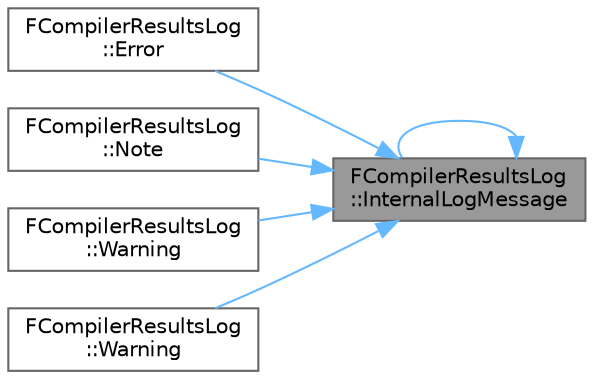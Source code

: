digraph "FCompilerResultsLog::InternalLogMessage"
{
 // INTERACTIVE_SVG=YES
 // LATEX_PDF_SIZE
  bgcolor="transparent";
  edge [fontname=Helvetica,fontsize=10,labelfontname=Helvetica,labelfontsize=10];
  node [fontname=Helvetica,fontsize=10,shape=box,height=0.2,width=0.4];
  rankdir="RL";
  Node1 [id="Node000001",label="FCompilerResultsLog\l::InternalLogMessage",height=0.2,width=0.4,color="gray40", fillcolor="grey60", style="filled", fontcolor="black",tooltip=" "];
  Node1 -> Node2 [id="edge1_Node000001_Node000002",dir="back",color="steelblue1",style="solid",tooltip=" "];
  Node2 [id="Node000002",label="FCompilerResultsLog\l::Error",height=0.2,width=0.4,color="grey40", fillcolor="white", style="filled",URL="$d4/d9d/classFCompilerResultsLog.html#af84eee1acf4822b4412dcae6a117a53b",tooltip="Write an error in to the compiler log."];
  Node1 -> Node1 [id="edge2_Node000001_Node000001",dir="back",color="steelblue1",style="solid",tooltip=" "];
  Node1 -> Node3 [id="edge3_Node000001_Node000003",dir="back",color="steelblue1",style="solid",tooltip=" "];
  Node3 [id="Node000003",label="FCompilerResultsLog\l::Note",height=0.2,width=0.4,color="grey40", fillcolor="white", style="filled",URL="$d4/d9d/classFCompilerResultsLog.html#a78cfa1008aa9bdeab4f6074eef828ba4",tooltip="Write a note in to the compiler log."];
  Node1 -> Node4 [id="edge4_Node000001_Node000004",dir="back",color="steelblue1",style="solid",tooltip=" "];
  Node4 [id="Node000004",label="FCompilerResultsLog\l::Warning",height=0.2,width=0.4,color="grey40", fillcolor="white", style="filled",URL="$d4/d9d/classFCompilerResultsLog.html#aa9a67dd0e4b90e8fb49f984d923282b7",tooltip="Write a warning in to the compiler log."];
  Node1 -> Node5 [id="edge5_Node000001_Node000005",dir="back",color="steelblue1",style="solid",tooltip=" "];
  Node5 [id="Node000005",label="FCompilerResultsLog\l::Warning",height=0.2,width=0.4,color="grey40", fillcolor="white", style="filled",URL="$d4/d9d/classFCompilerResultsLog.html#ae75a24018d24780f030eb06066a04933",tooltip="Write a warning in to the compiler log."];
}
